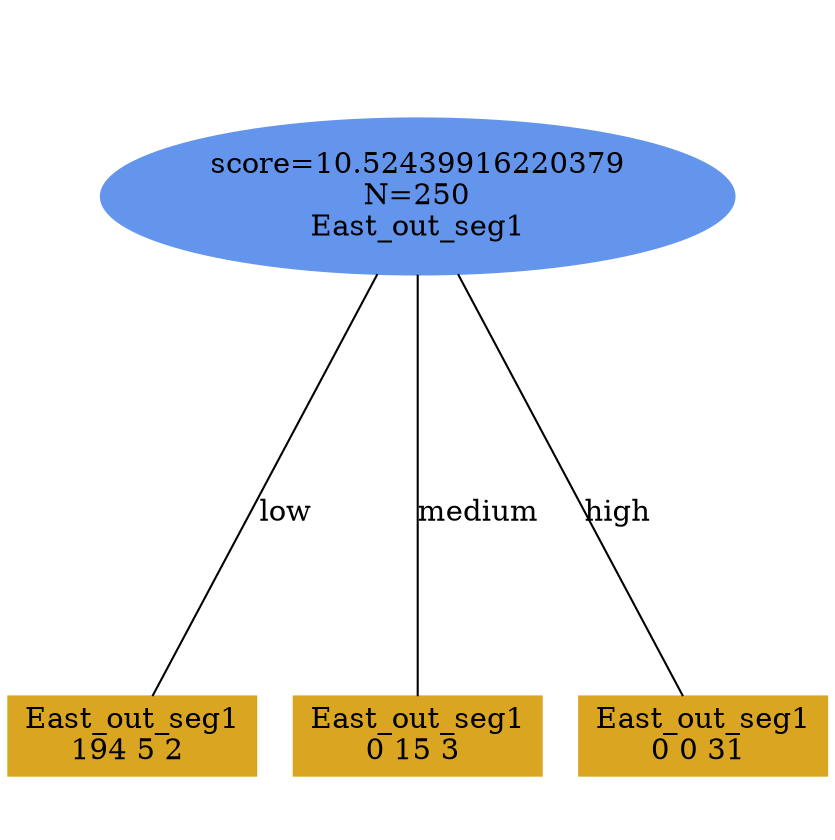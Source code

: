 digraph "DD" {
size = "7.5,10"
ratio=1.0;
center = true;
edge [dir = none];
{ rank = same; node [shape=ellipse, style=filled, color=cornflowerblue];"2699" [label="score=10.52439916220379\nN=250\nEast_out_seg1"];}
{ rank = same; node [shape=box, style=filled, color=goldenrod];"2700" [label="East_out_seg1\n194 5 2 "];}
{ rank = same; node [shape=box, style=filled, color=goldenrod];"2701" [label="East_out_seg1\n0 15 3 "];}
{ rank = same; node [shape=box, style=filled, color=goldenrod];"2702" [label="East_out_seg1\n0 0 31 "];}
"2699" -> "2700" [label = "low"];
"2699" -> "2701" [label = "medium"];
"2699" -> "2702" [label = "high"];

}
